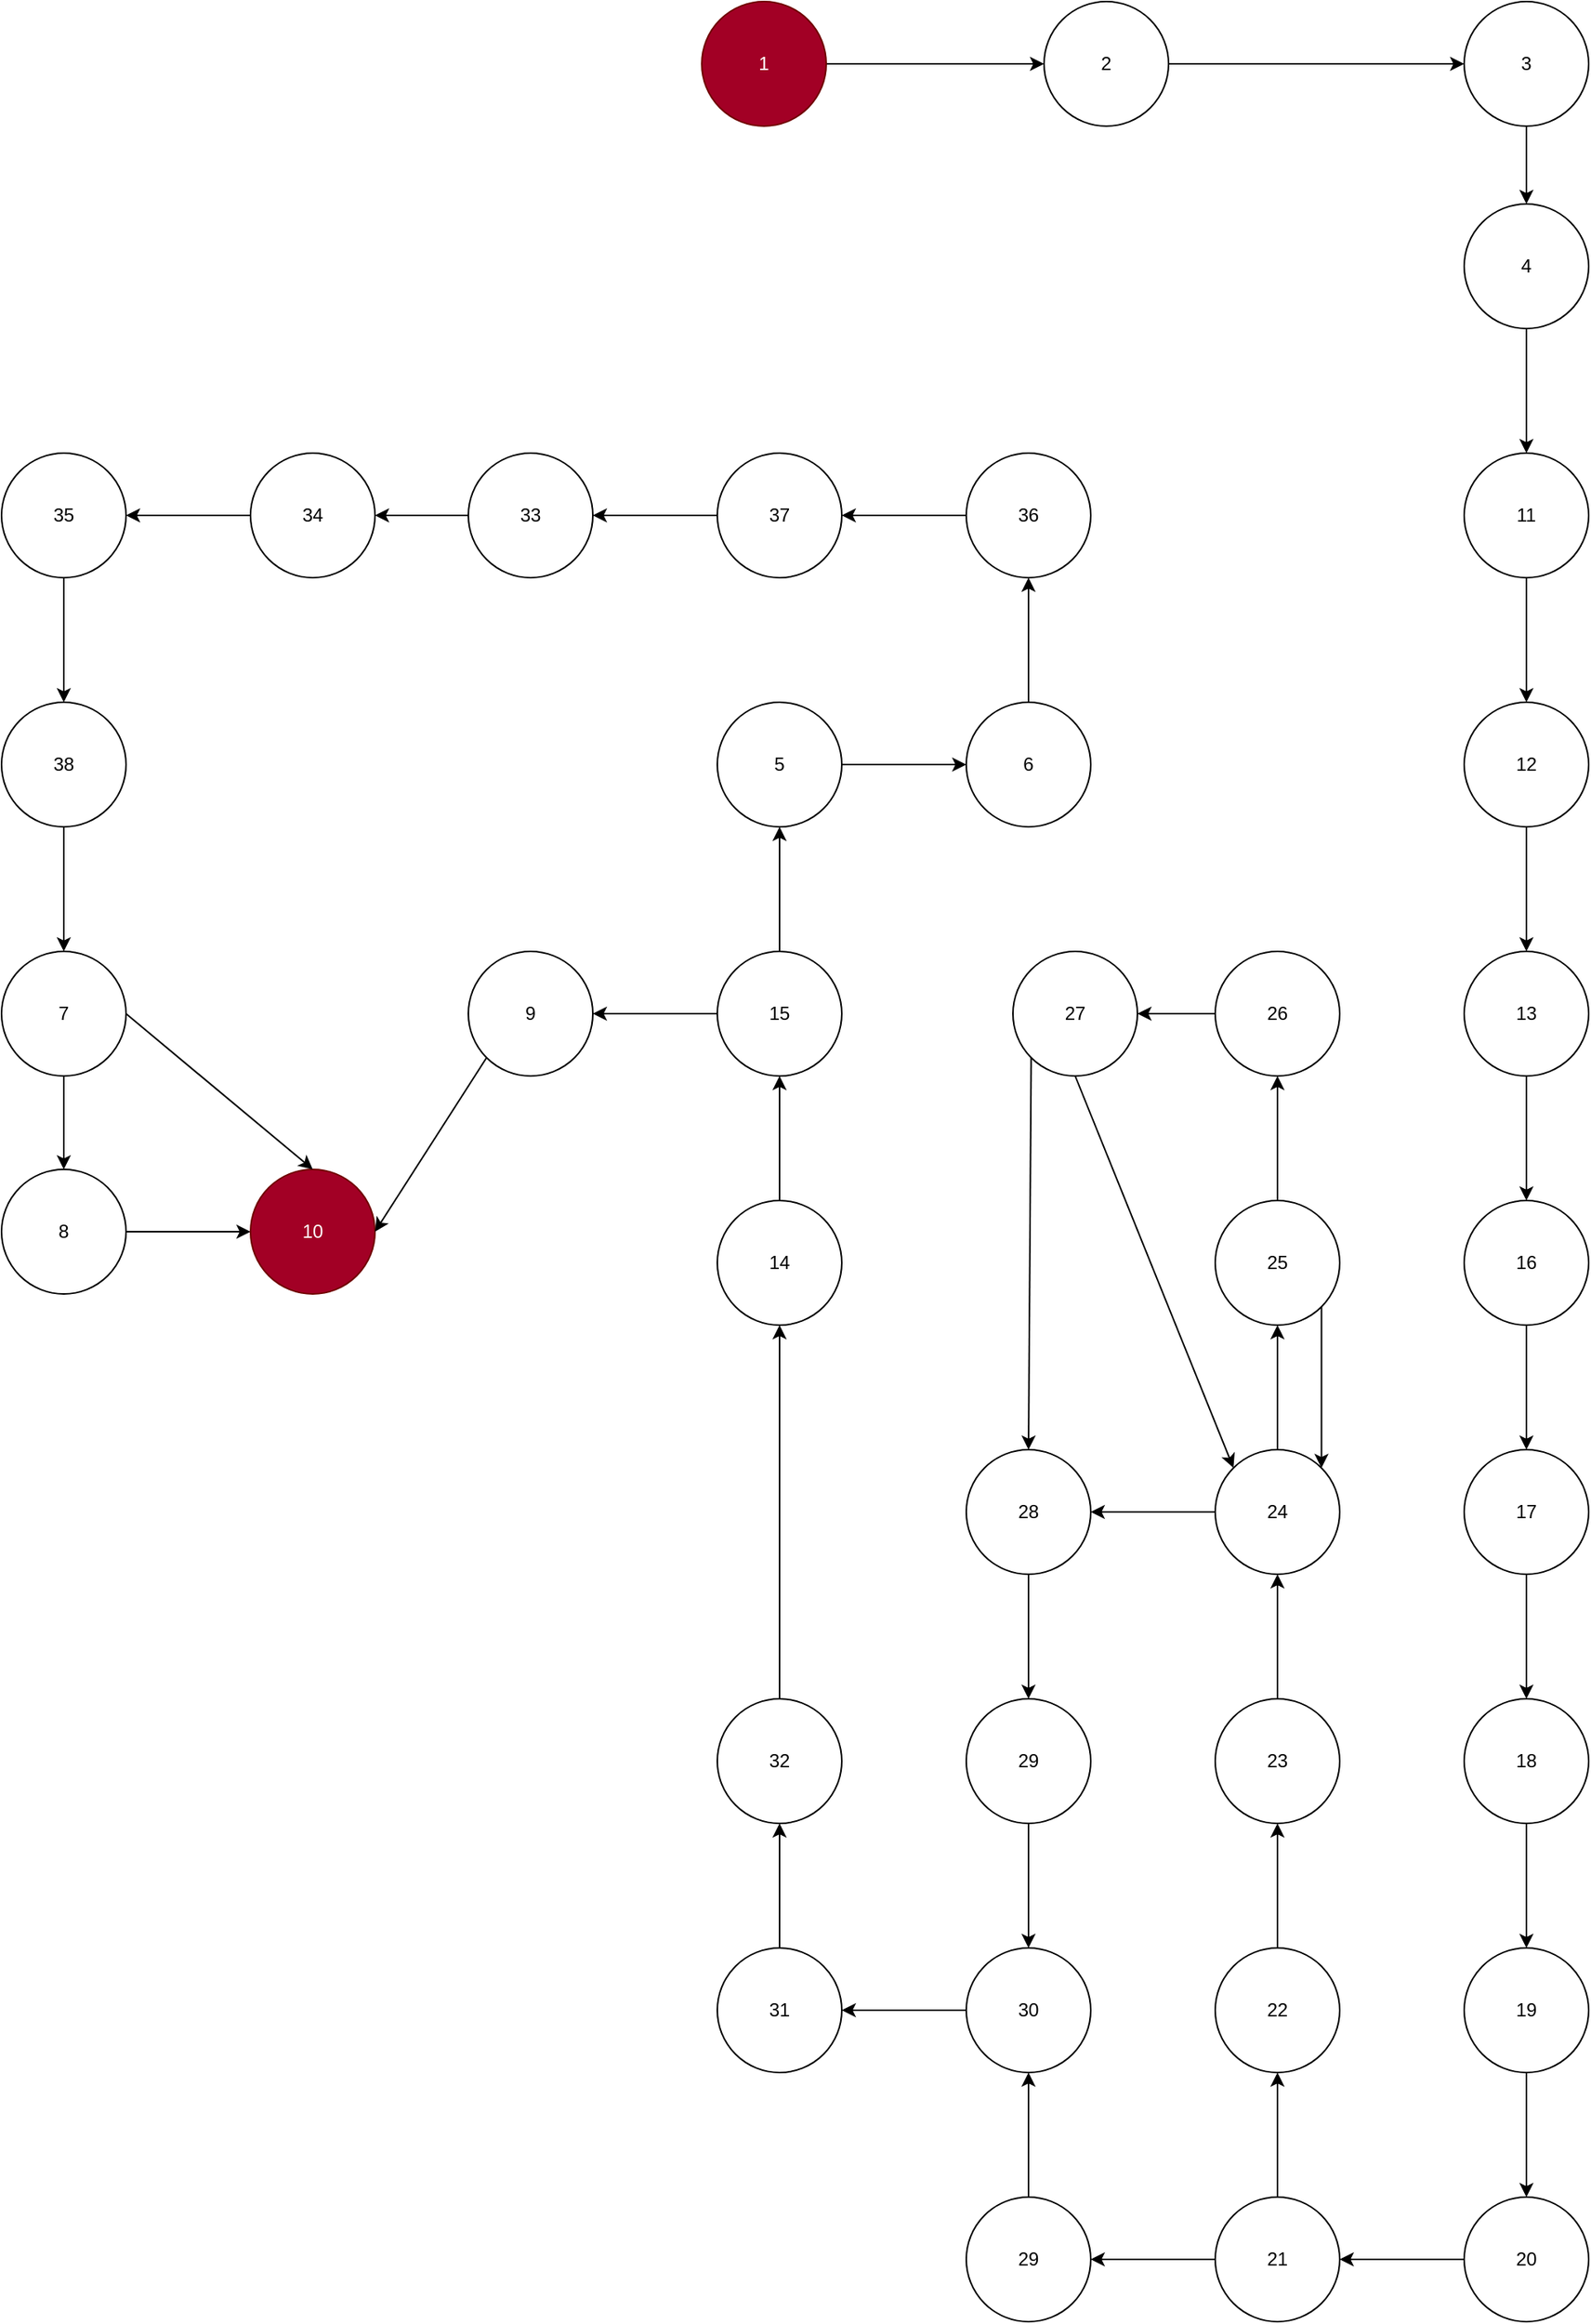<mxfile version="24.2.5" type="device">
  <diagram name="Page-1" id="NSe0r-uk9wWjGOTRie95">
    <mxGraphModel dx="1560" dy="992" grid="1" gridSize="10" guides="1" tooltips="1" connect="1" arrows="1" fold="1" page="1" pageScale="2" pageWidth="1000" pageHeight="700" math="0" shadow="0">
      <root>
        <mxCell id="0" />
        <mxCell id="1" parent="0" />
        <mxCell id="k-RHDvBSSKnSWE7sQ61J-137" value="" style="edgeStyle=orthogonalEdgeStyle;rounded=0;orthogonalLoop=1;jettySize=auto;html=1;" parent="1" source="k-RHDvBSSKnSWE7sQ61J-138" target="k-RHDvBSSKnSWE7sQ61J-140" edge="1">
          <mxGeometry relative="1" as="geometry" />
        </mxCell>
        <mxCell id="k-RHDvBSSKnSWE7sQ61J-138" value="1" style="ellipse;whiteSpace=wrap;html=1;aspect=fixed;fillColor=#a20025;fontColor=#ffffff;strokeColor=#6F0000;" parent="1" vertex="1">
          <mxGeometry x="1050" y="190" width="80" height="80" as="geometry" />
        </mxCell>
        <mxCell id="k-RHDvBSSKnSWE7sQ61J-139" value="" style="edgeStyle=orthogonalEdgeStyle;rounded=0;orthogonalLoop=1;jettySize=auto;html=1;" parent="1" source="k-RHDvBSSKnSWE7sQ61J-140" target="k-RHDvBSSKnSWE7sQ61J-142" edge="1">
          <mxGeometry relative="1" as="geometry" />
        </mxCell>
        <mxCell id="k-RHDvBSSKnSWE7sQ61J-140" value="2" style="ellipse;whiteSpace=wrap;html=1;aspect=fixed;" parent="1" vertex="1">
          <mxGeometry x="1270" y="190" width="80" height="80" as="geometry" />
        </mxCell>
        <mxCell id="k-RHDvBSSKnSWE7sQ61J-141" value="" style="edgeStyle=orthogonalEdgeStyle;rounded=0;orthogonalLoop=1;jettySize=auto;html=1;" parent="1" source="k-RHDvBSSKnSWE7sQ61J-142" target="k-RHDvBSSKnSWE7sQ61J-144" edge="1">
          <mxGeometry relative="1" as="geometry" />
        </mxCell>
        <mxCell id="k-RHDvBSSKnSWE7sQ61J-142" value="3" style="ellipse;whiteSpace=wrap;html=1;aspect=fixed;" parent="1" vertex="1">
          <mxGeometry x="1540" y="190" width="80" height="80" as="geometry" />
        </mxCell>
        <mxCell id="k-RHDvBSSKnSWE7sQ61J-143" value="" style="edgeStyle=orthogonalEdgeStyle;rounded=0;orthogonalLoop=1;jettySize=auto;html=1;" parent="1" source="k-RHDvBSSKnSWE7sQ61J-144" target="k-RHDvBSSKnSWE7sQ61J-146" edge="1">
          <mxGeometry relative="1" as="geometry" />
        </mxCell>
        <mxCell id="k-RHDvBSSKnSWE7sQ61J-144" value="4" style="ellipse;whiteSpace=wrap;html=1;aspect=fixed;" parent="1" vertex="1">
          <mxGeometry x="1540" y="320" width="80" height="80" as="geometry" />
        </mxCell>
        <mxCell id="k-RHDvBSSKnSWE7sQ61J-145" value="" style="edgeStyle=orthogonalEdgeStyle;rounded=0;orthogonalLoop=1;jettySize=auto;html=1;" parent="1" source="k-RHDvBSSKnSWE7sQ61J-146" target="k-RHDvBSSKnSWE7sQ61J-148" edge="1">
          <mxGeometry relative="1" as="geometry" />
        </mxCell>
        <mxCell id="k-RHDvBSSKnSWE7sQ61J-146" value="11" style="ellipse;whiteSpace=wrap;html=1;aspect=fixed;" parent="1" vertex="1">
          <mxGeometry x="1540" y="480" width="80" height="80" as="geometry" />
        </mxCell>
        <mxCell id="k-RHDvBSSKnSWE7sQ61J-147" value="" style="edgeStyle=orthogonalEdgeStyle;rounded=0;orthogonalLoop=1;jettySize=auto;html=1;" parent="1" source="k-RHDvBSSKnSWE7sQ61J-148" target="k-RHDvBSSKnSWE7sQ61J-150" edge="1">
          <mxGeometry relative="1" as="geometry" />
        </mxCell>
        <mxCell id="k-RHDvBSSKnSWE7sQ61J-148" value="12" style="ellipse;whiteSpace=wrap;html=1;aspect=fixed;" parent="1" vertex="1">
          <mxGeometry x="1540" y="640" width="80" height="80" as="geometry" />
        </mxCell>
        <mxCell id="k-RHDvBSSKnSWE7sQ61J-149" value="" style="edgeStyle=orthogonalEdgeStyle;rounded=0;orthogonalLoop=1;jettySize=auto;html=1;" parent="1" source="k-RHDvBSSKnSWE7sQ61J-150" target="k-RHDvBSSKnSWE7sQ61J-152" edge="1">
          <mxGeometry relative="1" as="geometry" />
        </mxCell>
        <mxCell id="k-RHDvBSSKnSWE7sQ61J-150" value="13" style="ellipse;whiteSpace=wrap;html=1;aspect=fixed;" parent="1" vertex="1">
          <mxGeometry x="1540" y="800" width="80" height="80" as="geometry" />
        </mxCell>
        <mxCell id="k-RHDvBSSKnSWE7sQ61J-151" value="" style="edgeStyle=orthogonalEdgeStyle;rounded=0;orthogonalLoop=1;jettySize=auto;html=1;" parent="1" source="k-RHDvBSSKnSWE7sQ61J-152" target="k-RHDvBSSKnSWE7sQ61J-154" edge="1">
          <mxGeometry relative="1" as="geometry" />
        </mxCell>
        <mxCell id="k-RHDvBSSKnSWE7sQ61J-152" value="16" style="ellipse;whiteSpace=wrap;html=1;aspect=fixed;" parent="1" vertex="1">
          <mxGeometry x="1540" y="960" width="80" height="80" as="geometry" />
        </mxCell>
        <mxCell id="k-RHDvBSSKnSWE7sQ61J-153" value="" style="edgeStyle=orthogonalEdgeStyle;rounded=0;orthogonalLoop=1;jettySize=auto;html=1;" parent="1" source="k-RHDvBSSKnSWE7sQ61J-154" target="k-RHDvBSSKnSWE7sQ61J-156" edge="1">
          <mxGeometry relative="1" as="geometry" />
        </mxCell>
        <mxCell id="k-RHDvBSSKnSWE7sQ61J-154" value="17" style="ellipse;whiteSpace=wrap;html=1;aspect=fixed;" parent="1" vertex="1">
          <mxGeometry x="1540" y="1120" width="80" height="80" as="geometry" />
        </mxCell>
        <mxCell id="k-RHDvBSSKnSWE7sQ61J-155" value="" style="edgeStyle=orthogonalEdgeStyle;rounded=0;orthogonalLoop=1;jettySize=auto;html=1;" parent="1" source="k-RHDvBSSKnSWE7sQ61J-156" target="k-RHDvBSSKnSWE7sQ61J-158" edge="1">
          <mxGeometry relative="1" as="geometry" />
        </mxCell>
        <mxCell id="k-RHDvBSSKnSWE7sQ61J-156" value="18" style="ellipse;whiteSpace=wrap;html=1;aspect=fixed;" parent="1" vertex="1">
          <mxGeometry x="1540" y="1280" width="80" height="80" as="geometry" />
        </mxCell>
        <mxCell id="k-RHDvBSSKnSWE7sQ61J-157" value="" style="edgeStyle=orthogonalEdgeStyle;rounded=0;orthogonalLoop=1;jettySize=auto;html=1;" parent="1" source="k-RHDvBSSKnSWE7sQ61J-158" target="k-RHDvBSSKnSWE7sQ61J-160" edge="1">
          <mxGeometry relative="1" as="geometry" />
        </mxCell>
        <mxCell id="k-RHDvBSSKnSWE7sQ61J-158" value="19" style="ellipse;whiteSpace=wrap;html=1;aspect=fixed;" parent="1" vertex="1">
          <mxGeometry x="1540" y="1440" width="80" height="80" as="geometry" />
        </mxCell>
        <mxCell id="k-RHDvBSSKnSWE7sQ61J-159" value="" style="edgeStyle=orthogonalEdgeStyle;rounded=0;orthogonalLoop=1;jettySize=auto;html=1;" parent="1" source="k-RHDvBSSKnSWE7sQ61J-160" target="k-RHDvBSSKnSWE7sQ61J-163" edge="1">
          <mxGeometry relative="1" as="geometry" />
        </mxCell>
        <mxCell id="k-RHDvBSSKnSWE7sQ61J-160" value="20" style="ellipse;whiteSpace=wrap;html=1;aspect=fixed;" parent="1" vertex="1">
          <mxGeometry x="1540" y="1600" width="80" height="80" as="geometry" />
        </mxCell>
        <mxCell id="k-RHDvBSSKnSWE7sQ61J-161" value="" style="edgeStyle=orthogonalEdgeStyle;rounded=0;orthogonalLoop=1;jettySize=auto;html=1;" parent="1" source="k-RHDvBSSKnSWE7sQ61J-163" target="k-RHDvBSSKnSWE7sQ61J-164" edge="1">
          <mxGeometry relative="1" as="geometry" />
        </mxCell>
        <mxCell id="k-RHDvBSSKnSWE7sQ61J-162" value="" style="edgeStyle=orthogonalEdgeStyle;rounded=0;orthogonalLoop=1;jettySize=auto;html=1;" parent="1" source="k-RHDvBSSKnSWE7sQ61J-163" target="k-RHDvBSSKnSWE7sQ61J-166" edge="1">
          <mxGeometry relative="1" as="geometry" />
        </mxCell>
        <mxCell id="k-RHDvBSSKnSWE7sQ61J-163" value="21" style="ellipse;whiteSpace=wrap;html=1;aspect=fixed;" parent="1" vertex="1">
          <mxGeometry x="1380" y="1600" width="80" height="80" as="geometry" />
        </mxCell>
        <mxCell id="k-RHDvBSSKnSWE7sQ61J-164" value="29" style="ellipse;whiteSpace=wrap;html=1;aspect=fixed;" parent="1" vertex="1">
          <mxGeometry x="1220" y="1600" width="80" height="80" as="geometry" />
        </mxCell>
        <mxCell id="k-RHDvBSSKnSWE7sQ61J-165" value="" style="edgeStyle=orthogonalEdgeStyle;rounded=0;orthogonalLoop=1;jettySize=auto;html=1;" parent="1" source="k-RHDvBSSKnSWE7sQ61J-166" target="k-RHDvBSSKnSWE7sQ61J-168" edge="1">
          <mxGeometry relative="1" as="geometry" />
        </mxCell>
        <mxCell id="k-RHDvBSSKnSWE7sQ61J-166" value="22" style="ellipse;whiteSpace=wrap;html=1;aspect=fixed;" parent="1" vertex="1">
          <mxGeometry x="1380" y="1440" width="80" height="80" as="geometry" />
        </mxCell>
        <mxCell id="k-RHDvBSSKnSWE7sQ61J-167" value="" style="edgeStyle=orthogonalEdgeStyle;rounded=0;orthogonalLoop=1;jettySize=auto;html=1;" parent="1" source="k-RHDvBSSKnSWE7sQ61J-168" target="k-RHDvBSSKnSWE7sQ61J-171" edge="1">
          <mxGeometry relative="1" as="geometry" />
        </mxCell>
        <mxCell id="k-RHDvBSSKnSWE7sQ61J-168" value="23" style="ellipse;whiteSpace=wrap;html=1;aspect=fixed;" parent="1" vertex="1">
          <mxGeometry x="1380" y="1280" width="80" height="80" as="geometry" />
        </mxCell>
        <mxCell id="k-RHDvBSSKnSWE7sQ61J-169" value="" style="edgeStyle=orthogonalEdgeStyle;rounded=0;orthogonalLoop=1;jettySize=auto;html=1;" parent="1" source="k-RHDvBSSKnSWE7sQ61J-171" target="k-RHDvBSSKnSWE7sQ61J-173" edge="1">
          <mxGeometry relative="1" as="geometry" />
        </mxCell>
        <mxCell id="k-RHDvBSSKnSWE7sQ61J-170" value="" style="edgeStyle=orthogonalEdgeStyle;rounded=0;orthogonalLoop=1;jettySize=auto;html=1;" parent="1" source="k-RHDvBSSKnSWE7sQ61J-171" target="k-RHDvBSSKnSWE7sQ61J-175" edge="1">
          <mxGeometry relative="1" as="geometry" />
        </mxCell>
        <mxCell id="k-RHDvBSSKnSWE7sQ61J-171" value="24" style="ellipse;whiteSpace=wrap;html=1;aspect=fixed;" parent="1" vertex="1">
          <mxGeometry x="1380" y="1120" width="80" height="80" as="geometry" />
        </mxCell>
        <mxCell id="k-RHDvBSSKnSWE7sQ61J-172" value="" style="edgeStyle=orthogonalEdgeStyle;rounded=0;orthogonalLoop=1;jettySize=auto;html=1;" parent="1" source="k-RHDvBSSKnSWE7sQ61J-173" target="k-RHDvBSSKnSWE7sQ61J-182" edge="1">
          <mxGeometry relative="1" as="geometry" />
        </mxCell>
        <mxCell id="k-RHDvBSSKnSWE7sQ61J-173" value="28" style="ellipse;whiteSpace=wrap;html=1;aspect=fixed;" parent="1" vertex="1">
          <mxGeometry x="1220" y="1120" width="80" height="80" as="geometry" />
        </mxCell>
        <mxCell id="k-RHDvBSSKnSWE7sQ61J-174" value="" style="edgeStyle=orthogonalEdgeStyle;rounded=0;orthogonalLoop=1;jettySize=auto;html=1;" parent="1" source="k-RHDvBSSKnSWE7sQ61J-175" target="k-RHDvBSSKnSWE7sQ61J-178" edge="1">
          <mxGeometry relative="1" as="geometry" />
        </mxCell>
        <mxCell id="k-RHDvBSSKnSWE7sQ61J-175" value="25" style="ellipse;whiteSpace=wrap;html=1;aspect=fixed;" parent="1" vertex="1">
          <mxGeometry x="1380" y="960" width="80" height="80" as="geometry" />
        </mxCell>
        <mxCell id="k-RHDvBSSKnSWE7sQ61J-176" value="" style="endArrow=classic;html=1;rounded=0;entryX=1;entryY=0;entryDx=0;entryDy=0;exitX=1;exitY=1;exitDx=0;exitDy=0;" parent="1" source="k-RHDvBSSKnSWE7sQ61J-175" target="k-RHDvBSSKnSWE7sQ61J-171" edge="1">
          <mxGeometry width="50" height="50" relative="1" as="geometry">
            <mxPoint x="1440" y="1220" as="sourcePoint" />
            <mxPoint x="1490" y="1170" as="targetPoint" />
          </mxGeometry>
        </mxCell>
        <mxCell id="k-RHDvBSSKnSWE7sQ61J-177" value="" style="edgeStyle=orthogonalEdgeStyle;rounded=0;orthogonalLoop=1;jettySize=auto;html=1;" parent="1" source="k-RHDvBSSKnSWE7sQ61J-178" target="k-RHDvBSSKnSWE7sQ61J-179" edge="1">
          <mxGeometry relative="1" as="geometry" />
        </mxCell>
        <mxCell id="k-RHDvBSSKnSWE7sQ61J-178" value="26" style="ellipse;whiteSpace=wrap;html=1;aspect=fixed;" parent="1" vertex="1">
          <mxGeometry x="1380" y="800" width="80" height="80" as="geometry" />
        </mxCell>
        <mxCell id="k-RHDvBSSKnSWE7sQ61J-179" value="27" style="ellipse;whiteSpace=wrap;html=1;aspect=fixed;" parent="1" vertex="1">
          <mxGeometry x="1250" y="800" width="80" height="80" as="geometry" />
        </mxCell>
        <mxCell id="k-RHDvBSSKnSWE7sQ61J-180" value="" style="endArrow=classic;html=1;rounded=0;entryX=0.5;entryY=0;entryDx=0;entryDy=0;exitX=0;exitY=1;exitDx=0;exitDy=0;" parent="1" source="k-RHDvBSSKnSWE7sQ61J-179" target="k-RHDvBSSKnSWE7sQ61J-173" edge="1">
          <mxGeometry width="50" height="50" relative="1" as="geometry">
            <mxPoint x="1440" y="1010" as="sourcePoint" />
            <mxPoint x="1490" y="960" as="targetPoint" />
          </mxGeometry>
        </mxCell>
        <mxCell id="k-RHDvBSSKnSWE7sQ61J-181" value="" style="edgeStyle=orthogonalEdgeStyle;rounded=0;orthogonalLoop=1;jettySize=auto;html=1;" parent="1" source="k-RHDvBSSKnSWE7sQ61J-182" target="k-RHDvBSSKnSWE7sQ61J-184" edge="1">
          <mxGeometry relative="1" as="geometry" />
        </mxCell>
        <mxCell id="k-RHDvBSSKnSWE7sQ61J-182" value="29" style="ellipse;whiteSpace=wrap;html=1;aspect=fixed;" parent="1" vertex="1">
          <mxGeometry x="1220" y="1280" width="80" height="80" as="geometry" />
        </mxCell>
        <mxCell id="k-RHDvBSSKnSWE7sQ61J-183" value="" style="edgeStyle=orthogonalEdgeStyle;rounded=0;orthogonalLoop=1;jettySize=auto;html=1;" parent="1" source="k-RHDvBSSKnSWE7sQ61J-184" target="k-RHDvBSSKnSWE7sQ61J-186" edge="1">
          <mxGeometry relative="1" as="geometry" />
        </mxCell>
        <mxCell id="k-RHDvBSSKnSWE7sQ61J-184" value="30" style="ellipse;whiteSpace=wrap;html=1;aspect=fixed;" parent="1" vertex="1">
          <mxGeometry x="1220" y="1440" width="80" height="80" as="geometry" />
        </mxCell>
        <mxCell id="k-RHDvBSSKnSWE7sQ61J-185" value="" style="edgeStyle=orthogonalEdgeStyle;rounded=0;orthogonalLoop=1;jettySize=auto;html=1;" parent="1" source="k-RHDvBSSKnSWE7sQ61J-186" target="k-RHDvBSSKnSWE7sQ61J-188" edge="1">
          <mxGeometry relative="1" as="geometry" />
        </mxCell>
        <mxCell id="k-RHDvBSSKnSWE7sQ61J-186" value="31" style="ellipse;whiteSpace=wrap;html=1;aspect=fixed;" parent="1" vertex="1">
          <mxGeometry x="1060" y="1440" width="80" height="80" as="geometry" />
        </mxCell>
        <mxCell id="k-RHDvBSSKnSWE7sQ61J-188" value="32" style="ellipse;whiteSpace=wrap;html=1;aspect=fixed;" parent="1" vertex="1">
          <mxGeometry x="1060" y="1280" width="80" height="80" as="geometry" />
        </mxCell>
        <mxCell id="k-RHDvBSSKnSWE7sQ61J-189" value="" style="edgeStyle=orthogonalEdgeStyle;rounded=0;orthogonalLoop=1;jettySize=auto;html=1;exitX=0.5;exitY=0;exitDx=0;exitDy=0;" parent="1" source="k-RHDvBSSKnSWE7sQ61J-188" target="k-RHDvBSSKnSWE7sQ61J-192" edge="1">
          <mxGeometry relative="1" as="geometry">
            <mxPoint x="1100" y="1120" as="sourcePoint" />
          </mxGeometry>
        </mxCell>
        <mxCell id="k-RHDvBSSKnSWE7sQ61J-191" value="" style="edgeStyle=orthogonalEdgeStyle;rounded=0;orthogonalLoop=1;jettySize=auto;html=1;" parent="1" source="k-RHDvBSSKnSWE7sQ61J-192" target="k-RHDvBSSKnSWE7sQ61J-194" edge="1">
          <mxGeometry relative="1" as="geometry" />
        </mxCell>
        <mxCell id="k-RHDvBSSKnSWE7sQ61J-192" value="14" style="ellipse;whiteSpace=wrap;html=1;aspect=fixed;" parent="1" vertex="1">
          <mxGeometry x="1060" y="960" width="80" height="80" as="geometry" />
        </mxCell>
        <mxCell id="k-RHDvBSSKnSWE7sQ61J-193" value="" style="edgeStyle=orthogonalEdgeStyle;rounded=0;orthogonalLoop=1;jettySize=auto;html=1;" parent="1" source="k-RHDvBSSKnSWE7sQ61J-194" target="k-RHDvBSSKnSWE7sQ61J-196" edge="1">
          <mxGeometry relative="1" as="geometry" />
        </mxCell>
        <mxCell id="uq4Sb5r7c7uuLDeRoh1s-2" value="" style="edgeStyle=orthogonalEdgeStyle;rounded=0;orthogonalLoop=1;jettySize=auto;html=1;" edge="1" parent="1" source="k-RHDvBSSKnSWE7sQ61J-194" target="uq4Sb5r7c7uuLDeRoh1s-1">
          <mxGeometry relative="1" as="geometry" />
        </mxCell>
        <mxCell id="k-RHDvBSSKnSWE7sQ61J-194" value="15" style="ellipse;whiteSpace=wrap;html=1;aspect=fixed;" parent="1" vertex="1">
          <mxGeometry x="1060" y="800" width="80" height="80" as="geometry" />
        </mxCell>
        <mxCell id="k-RHDvBSSKnSWE7sQ61J-195" value="" style="edgeStyle=orthogonalEdgeStyle;rounded=0;orthogonalLoop=1;jettySize=auto;html=1;" parent="1" source="k-RHDvBSSKnSWE7sQ61J-196" target="k-RHDvBSSKnSWE7sQ61J-198" edge="1">
          <mxGeometry relative="1" as="geometry" />
        </mxCell>
        <mxCell id="k-RHDvBSSKnSWE7sQ61J-196" value="5" style="ellipse;whiteSpace=wrap;html=1;aspect=fixed;" parent="1" vertex="1">
          <mxGeometry x="1060" y="640" width="80" height="80" as="geometry" />
        </mxCell>
        <mxCell id="k-RHDvBSSKnSWE7sQ61J-197" value="" style="edgeStyle=orthogonalEdgeStyle;rounded=0;orthogonalLoop=1;jettySize=auto;html=1;" parent="1" source="k-RHDvBSSKnSWE7sQ61J-198" target="k-RHDvBSSKnSWE7sQ61J-200" edge="1">
          <mxGeometry relative="1" as="geometry" />
        </mxCell>
        <mxCell id="k-RHDvBSSKnSWE7sQ61J-198" value="6" style="ellipse;whiteSpace=wrap;html=1;aspect=fixed;" parent="1" vertex="1">
          <mxGeometry x="1220" y="640" width="80" height="80" as="geometry" />
        </mxCell>
        <mxCell id="k-RHDvBSSKnSWE7sQ61J-199" value="" style="edgeStyle=orthogonalEdgeStyle;rounded=0;orthogonalLoop=1;jettySize=auto;html=1;" parent="1" source="k-RHDvBSSKnSWE7sQ61J-200" target="k-RHDvBSSKnSWE7sQ61J-201" edge="1">
          <mxGeometry relative="1" as="geometry" />
        </mxCell>
        <mxCell id="k-RHDvBSSKnSWE7sQ61J-200" value="36" style="ellipse;whiteSpace=wrap;html=1;aspect=fixed;" parent="1" vertex="1">
          <mxGeometry x="1220" y="480" width="80" height="80" as="geometry" />
        </mxCell>
        <mxCell id="k-RHDvBSSKnSWE7sQ61J-204" value="" style="edgeStyle=orthogonalEdgeStyle;rounded=0;orthogonalLoop=1;jettySize=auto;html=1;" parent="1" source="k-RHDvBSSKnSWE7sQ61J-201" target="k-RHDvBSSKnSWE7sQ61J-203" edge="1">
          <mxGeometry relative="1" as="geometry" />
        </mxCell>
        <mxCell id="k-RHDvBSSKnSWE7sQ61J-201" value="37" style="ellipse;whiteSpace=wrap;html=1;aspect=fixed;" parent="1" vertex="1">
          <mxGeometry x="1060" y="480" width="80" height="80" as="geometry" />
        </mxCell>
        <mxCell id="k-RHDvBSSKnSWE7sQ61J-206" value="" style="edgeStyle=orthogonalEdgeStyle;rounded=0;orthogonalLoop=1;jettySize=auto;html=1;" parent="1" source="k-RHDvBSSKnSWE7sQ61J-203" target="k-RHDvBSSKnSWE7sQ61J-205" edge="1">
          <mxGeometry relative="1" as="geometry" />
        </mxCell>
        <mxCell id="k-RHDvBSSKnSWE7sQ61J-203" value="33" style="ellipse;whiteSpace=wrap;html=1;aspect=fixed;" parent="1" vertex="1">
          <mxGeometry x="900" y="480" width="80" height="80" as="geometry" />
        </mxCell>
        <mxCell id="k-RHDvBSSKnSWE7sQ61J-208" value="" style="edgeStyle=orthogonalEdgeStyle;rounded=0;orthogonalLoop=1;jettySize=auto;html=1;" parent="1" source="k-RHDvBSSKnSWE7sQ61J-205" target="k-RHDvBSSKnSWE7sQ61J-207" edge="1">
          <mxGeometry relative="1" as="geometry" />
        </mxCell>
        <mxCell id="k-RHDvBSSKnSWE7sQ61J-205" value="34" style="ellipse;whiteSpace=wrap;html=1;aspect=fixed;" parent="1" vertex="1">
          <mxGeometry x="760" y="480" width="80" height="80" as="geometry" />
        </mxCell>
        <mxCell id="k-RHDvBSSKnSWE7sQ61J-210" value="" style="edgeStyle=orthogonalEdgeStyle;rounded=0;orthogonalLoop=1;jettySize=auto;html=1;" parent="1" source="k-RHDvBSSKnSWE7sQ61J-207" target="k-RHDvBSSKnSWE7sQ61J-209" edge="1">
          <mxGeometry relative="1" as="geometry" />
        </mxCell>
        <mxCell id="k-RHDvBSSKnSWE7sQ61J-207" value="35" style="ellipse;whiteSpace=wrap;html=1;aspect=fixed;" parent="1" vertex="1">
          <mxGeometry x="600" y="480" width="80" height="80" as="geometry" />
        </mxCell>
        <mxCell id="k-RHDvBSSKnSWE7sQ61J-212" value="" style="edgeStyle=orthogonalEdgeStyle;rounded=0;orthogonalLoop=1;jettySize=auto;html=1;" parent="1" source="k-RHDvBSSKnSWE7sQ61J-209" target="k-RHDvBSSKnSWE7sQ61J-211" edge="1">
          <mxGeometry relative="1" as="geometry" />
        </mxCell>
        <mxCell id="k-RHDvBSSKnSWE7sQ61J-209" value="38" style="ellipse;whiteSpace=wrap;html=1;aspect=fixed;" parent="1" vertex="1">
          <mxGeometry x="600" y="640" width="80" height="80" as="geometry" />
        </mxCell>
        <mxCell id="k-RHDvBSSKnSWE7sQ61J-214" value="" style="edgeStyle=orthogonalEdgeStyle;rounded=0;orthogonalLoop=1;jettySize=auto;html=1;" parent="1" source="k-RHDvBSSKnSWE7sQ61J-211" target="k-RHDvBSSKnSWE7sQ61J-213" edge="1">
          <mxGeometry relative="1" as="geometry" />
        </mxCell>
        <mxCell id="k-RHDvBSSKnSWE7sQ61J-211" value="7" style="ellipse;whiteSpace=wrap;html=1;aspect=fixed;" parent="1" vertex="1">
          <mxGeometry x="600" y="800" width="80" height="80" as="geometry" />
        </mxCell>
        <mxCell id="k-RHDvBSSKnSWE7sQ61J-216" value="" style="edgeStyle=orthogonalEdgeStyle;rounded=0;orthogonalLoop=1;jettySize=auto;html=1;" parent="1" source="k-RHDvBSSKnSWE7sQ61J-213" target="k-RHDvBSSKnSWE7sQ61J-215" edge="1">
          <mxGeometry relative="1" as="geometry" />
        </mxCell>
        <mxCell id="k-RHDvBSSKnSWE7sQ61J-213" value="8" style="ellipse;whiteSpace=wrap;html=1;aspect=fixed;" parent="1" vertex="1">
          <mxGeometry x="600" y="940" width="80" height="80" as="geometry" />
        </mxCell>
        <mxCell id="k-RHDvBSSKnSWE7sQ61J-215" value="10" style="ellipse;whiteSpace=wrap;html=1;aspect=fixed;fillColor=#a20025;fontColor=#ffffff;strokeColor=#6F0000;" parent="1" vertex="1">
          <mxGeometry x="760" y="940" width="80" height="80" as="geometry" />
        </mxCell>
        <mxCell id="k-RHDvBSSKnSWE7sQ61J-217" value="" style="endArrow=classic;html=1;rounded=0;exitX=1;exitY=0.5;exitDx=0;exitDy=0;entryX=0.5;entryY=0;entryDx=0;entryDy=0;" parent="1" source="k-RHDvBSSKnSWE7sQ61J-211" target="k-RHDvBSSKnSWE7sQ61J-215" edge="1">
          <mxGeometry width="50" height="50" relative="1" as="geometry">
            <mxPoint x="910" y="900" as="sourcePoint" />
            <mxPoint x="960" y="850" as="targetPoint" />
          </mxGeometry>
        </mxCell>
        <mxCell id="k-RHDvBSSKnSWE7sQ61J-218" value="" style="endArrow=classic;html=1;rounded=0;exitX=0.5;exitY=0;exitDx=0;exitDy=0;entryX=0.5;entryY=1;entryDx=0;entryDy=0;" parent="1" source="k-RHDvBSSKnSWE7sQ61J-164" target="k-RHDvBSSKnSWE7sQ61J-184" edge="1">
          <mxGeometry width="50" height="50" relative="1" as="geometry">
            <mxPoint x="1230" y="1430" as="sourcePoint" />
            <mxPoint x="1280" y="1380" as="targetPoint" />
          </mxGeometry>
        </mxCell>
        <mxCell id="uq4Sb5r7c7uuLDeRoh1s-1" value="9" style="ellipse;whiteSpace=wrap;html=1;aspect=fixed;" vertex="1" parent="1">
          <mxGeometry x="900" y="800" width="80" height="80" as="geometry" />
        </mxCell>
        <mxCell id="uq4Sb5r7c7uuLDeRoh1s-3" value="" style="endArrow=classic;html=1;rounded=0;entryX=1;entryY=0.5;entryDx=0;entryDy=0;exitX=0;exitY=1;exitDx=0;exitDy=0;" edge="1" parent="1" source="uq4Sb5r7c7uuLDeRoh1s-1" target="k-RHDvBSSKnSWE7sQ61J-215">
          <mxGeometry width="50" height="50" relative="1" as="geometry">
            <mxPoint x="1110" y="880" as="sourcePoint" />
            <mxPoint x="1160" y="830" as="targetPoint" />
          </mxGeometry>
        </mxCell>
        <mxCell id="uq4Sb5r7c7uuLDeRoh1s-4" value="" style="endArrow=classic;html=1;rounded=0;entryX=0;entryY=0;entryDx=0;entryDy=0;exitX=0.5;exitY=1;exitDx=0;exitDy=0;" edge="1" parent="1" source="k-RHDvBSSKnSWE7sQ61J-179" target="k-RHDvBSSKnSWE7sQ61J-171">
          <mxGeometry width="50" height="50" relative="1" as="geometry">
            <mxPoint x="1130" y="1130" as="sourcePoint" />
            <mxPoint x="1180" y="1080" as="targetPoint" />
          </mxGeometry>
        </mxCell>
      </root>
    </mxGraphModel>
  </diagram>
</mxfile>

